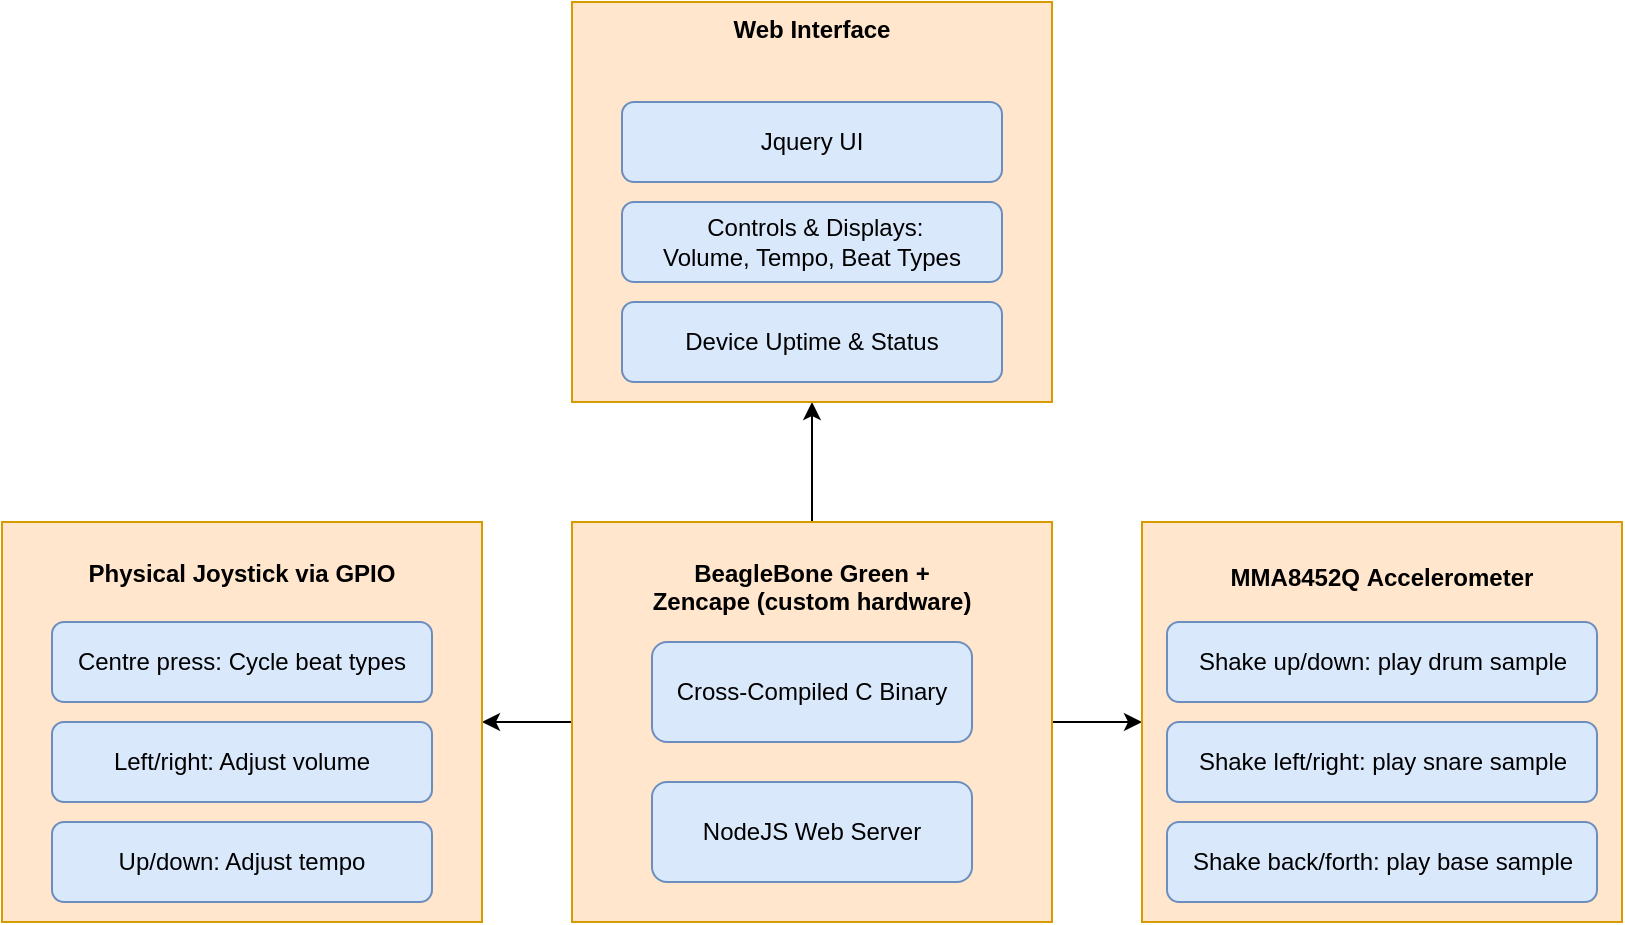 <mxfile version="14.6.10" type="device"><diagram id="sMeCptyDnAOX4e_qtfPf" name="Page-1"><mxGraphModel dx="1422" dy="794" grid="1" gridSize="10" guides="1" tooltips="1" connect="1" arrows="1" fold="1" page="1" pageScale="1" pageWidth="850" pageHeight="1100" math="0" shadow="0"><root><mxCell id="0"/><mxCell id="1" parent="0"/><mxCell id="xrF-aJoRurETguWu7dnX-23" style="edgeStyle=orthogonalEdgeStyle;rounded=0;orthogonalLoop=1;jettySize=auto;html=1;exitX=0;exitY=0.5;exitDx=0;exitDy=0;entryX=1;entryY=0.5;entryDx=0;entryDy=0;" edge="1" parent="1" source="xrF-aJoRurETguWu7dnX-2" target="xrF-aJoRurETguWu7dnX-8"><mxGeometry relative="1" as="geometry"/></mxCell><mxCell id="xrF-aJoRurETguWu7dnX-24" style="edgeStyle=orthogonalEdgeStyle;rounded=0;orthogonalLoop=1;jettySize=auto;html=1;exitX=1;exitY=0.5;exitDx=0;exitDy=0;entryX=0;entryY=0.5;entryDx=0;entryDy=0;" edge="1" parent="1" source="xrF-aJoRurETguWu7dnX-2" target="xrF-aJoRurETguWu7dnX-12"><mxGeometry relative="1" as="geometry"/></mxCell><mxCell id="xrF-aJoRurETguWu7dnX-25" style="edgeStyle=orthogonalEdgeStyle;rounded=0;orthogonalLoop=1;jettySize=auto;html=1;exitX=0.5;exitY=0;exitDx=0;exitDy=0;" edge="1" parent="1" source="xrF-aJoRurETguWu7dnX-2" target="xrF-aJoRurETguWu7dnX-4"><mxGeometry relative="1" as="geometry"/></mxCell><mxCell id="xrF-aJoRurETguWu7dnX-2" value="&lt;p style=&quot;line-height: 120%&quot;&gt;&lt;b&gt;BeagleBone Green +&lt;br&gt;Zencape (custom hardware)&lt;/b&gt;&lt;/p&gt;" style="rounded=0;whiteSpace=wrap;html=1;align=center;horizontal=1;verticalAlign=top;fillColor=#ffe6cc;strokeColor=#d79b00;" vertex="1" parent="1"><mxGeometry x="305" y="390" width="240" height="200" as="geometry"/></mxCell><mxCell id="xrF-aJoRurETguWu7dnX-1" value="Cross-Compiled C Binary" style="rounded=1;whiteSpace=wrap;html=1;fillColor=#dae8fc;strokeColor=#6c8ebf;" vertex="1" parent="1"><mxGeometry x="345" y="450" width="160" height="50" as="geometry"/></mxCell><mxCell id="xrF-aJoRurETguWu7dnX-3" value="NodeJS Web Server" style="rounded=1;whiteSpace=wrap;html=1;fillColor=#dae8fc;strokeColor=#6c8ebf;" vertex="1" parent="1"><mxGeometry x="345" y="520" width="160" height="50" as="geometry"/></mxCell><mxCell id="xrF-aJoRurETguWu7dnX-4" value="&lt;b&gt;Web Interface&lt;/b&gt;" style="rounded=0;whiteSpace=wrap;html=1;verticalAlign=top;fillColor=#ffe6cc;strokeColor=#d79b00;" vertex="1" parent="1"><mxGeometry x="305" y="130" width="240" height="200" as="geometry"/></mxCell><mxCell id="xrF-aJoRurETguWu7dnX-5" value="&amp;nbsp;Controls &amp;amp; Displays:&lt;br&gt;Volume, Tempo, Beat Types" style="rounded=1;whiteSpace=wrap;html=1;fillColor=#dae8fc;strokeColor=#6c8ebf;" vertex="1" parent="1"><mxGeometry x="330" y="230" width="190" height="40" as="geometry"/></mxCell><mxCell id="xrF-aJoRurETguWu7dnX-6" value="Device Uptime &amp;amp; Status" style="rounded=1;whiteSpace=wrap;html=1;fillColor=#dae8fc;strokeColor=#6c8ebf;" vertex="1" parent="1"><mxGeometry x="330" y="280" width="190" height="40" as="geometry"/></mxCell><mxCell id="xrF-aJoRurETguWu7dnX-8" value="&lt;p style=&quot;line-height: 120%&quot;&gt;&lt;b&gt;Physical Joystick via GPIO&lt;/b&gt;&lt;/p&gt;" style="rounded=0;whiteSpace=wrap;html=1;align=center;horizontal=1;verticalAlign=top;fillColor=#ffe6cc;strokeColor=#d79b00;" vertex="1" parent="1"><mxGeometry x="20" y="390" width="240" height="200" as="geometry"/></mxCell><mxCell id="xrF-aJoRurETguWu7dnX-9" value="Centre press: Cycle beat types" style="rounded=1;whiteSpace=wrap;html=1;fillColor=#dae8fc;strokeColor=#6c8ebf;" vertex="1" parent="1"><mxGeometry x="45" y="440" width="190" height="40" as="geometry"/></mxCell><mxCell id="xrF-aJoRurETguWu7dnX-10" value="Left/right: Adjust volume" style="rounded=1;whiteSpace=wrap;html=1;fillColor=#dae8fc;strokeColor=#6c8ebf;" vertex="1" parent="1"><mxGeometry x="45" y="490" width="190" height="40" as="geometry"/></mxCell><mxCell id="xrF-aJoRurETguWu7dnX-11" value="Up/down: Adjust tempo" style="rounded=1;whiteSpace=wrap;html=1;fillColor=#dae8fc;strokeColor=#6c8ebf;" vertex="1" parent="1"><mxGeometry x="45" y="540" width="190" height="40" as="geometry"/></mxCell><mxCell id="xrF-aJoRurETguWu7dnX-12" value="&lt;b&gt;&lt;br&gt;MMA8452Q&amp;nbsp;&lt;span&gt;Accelerometer&lt;/span&gt;&lt;/b&gt;" style="rounded=0;whiteSpace=wrap;html=1;align=center;horizontal=1;verticalAlign=top;fillColor=#ffe6cc;strokeColor=#d79b00;" vertex="1" parent="1"><mxGeometry x="590" y="390" width="240" height="200" as="geometry"/></mxCell><mxCell id="xrF-aJoRurETguWu7dnX-16" value="Shake up/down: play drum sample" style="rounded=1;whiteSpace=wrap;html=1;fillColor=#dae8fc;strokeColor=#6c8ebf;" vertex="1" parent="1"><mxGeometry x="602.5" y="440" width="215" height="40" as="geometry"/></mxCell><mxCell id="xrF-aJoRurETguWu7dnX-19" value="Shake left/right: play snare sample" style="rounded=1;whiteSpace=wrap;html=1;fillColor=#dae8fc;strokeColor=#6c8ebf;" vertex="1" parent="1"><mxGeometry x="602.5" y="490" width="215" height="40" as="geometry"/></mxCell><mxCell id="xrF-aJoRurETguWu7dnX-20" value="Shake back/forth: play base sample" style="rounded=1;whiteSpace=wrap;html=1;fillColor=#dae8fc;strokeColor=#6c8ebf;" vertex="1" parent="1"><mxGeometry x="602.5" y="540" width="215" height="40" as="geometry"/></mxCell><mxCell id="xrF-aJoRurETguWu7dnX-21" value="Jquery UI" style="rounded=1;whiteSpace=wrap;html=1;fillColor=#dae8fc;strokeColor=#6c8ebf;" vertex="1" parent="1"><mxGeometry x="330" y="180" width="190" height="40" as="geometry"/></mxCell></root></mxGraphModel></diagram></mxfile>
